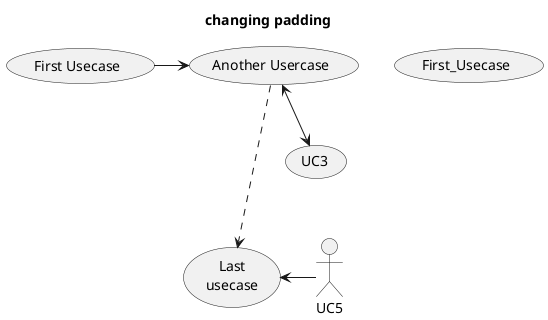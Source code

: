 @startuml

skinparam ParticipantPadding 20
skinparam BoxPadding 10

title changing padding

' box "Foo1"
' participant Alice1
' participant Alice2
' end box

' box "Foo2"
' participant Bob1
' participant Bob2
' end box

' box "Foo3"
' participant Out
' end box

' Alice1 -> Bob1 : hello
' Alice2 -> Out : out message

(First_Usecase)
(Another Usercase) as UC2
usecase UC3
usecase (Last\nusecase) as UC4

(First Usecase) -> UC2
UC2 <--> UC3
UC2 ...> UC4
UC4 <- UC5

@enduml